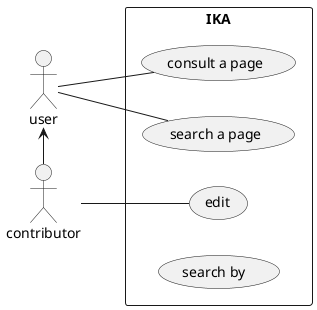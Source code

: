 @startuml

  'order of the actor in the diagram
  left to right direction

  'declaration of the actors
  actor user
  actor contributor

  'declaration of the use cases
  rectangle IKA{
      (consult a page) as consult
      (search a page) as search
      (edit)
      (search by )
    }

  'links
  user <- contributor

  user -- consult
  user -- search
  contributor -- edit
@enduml
